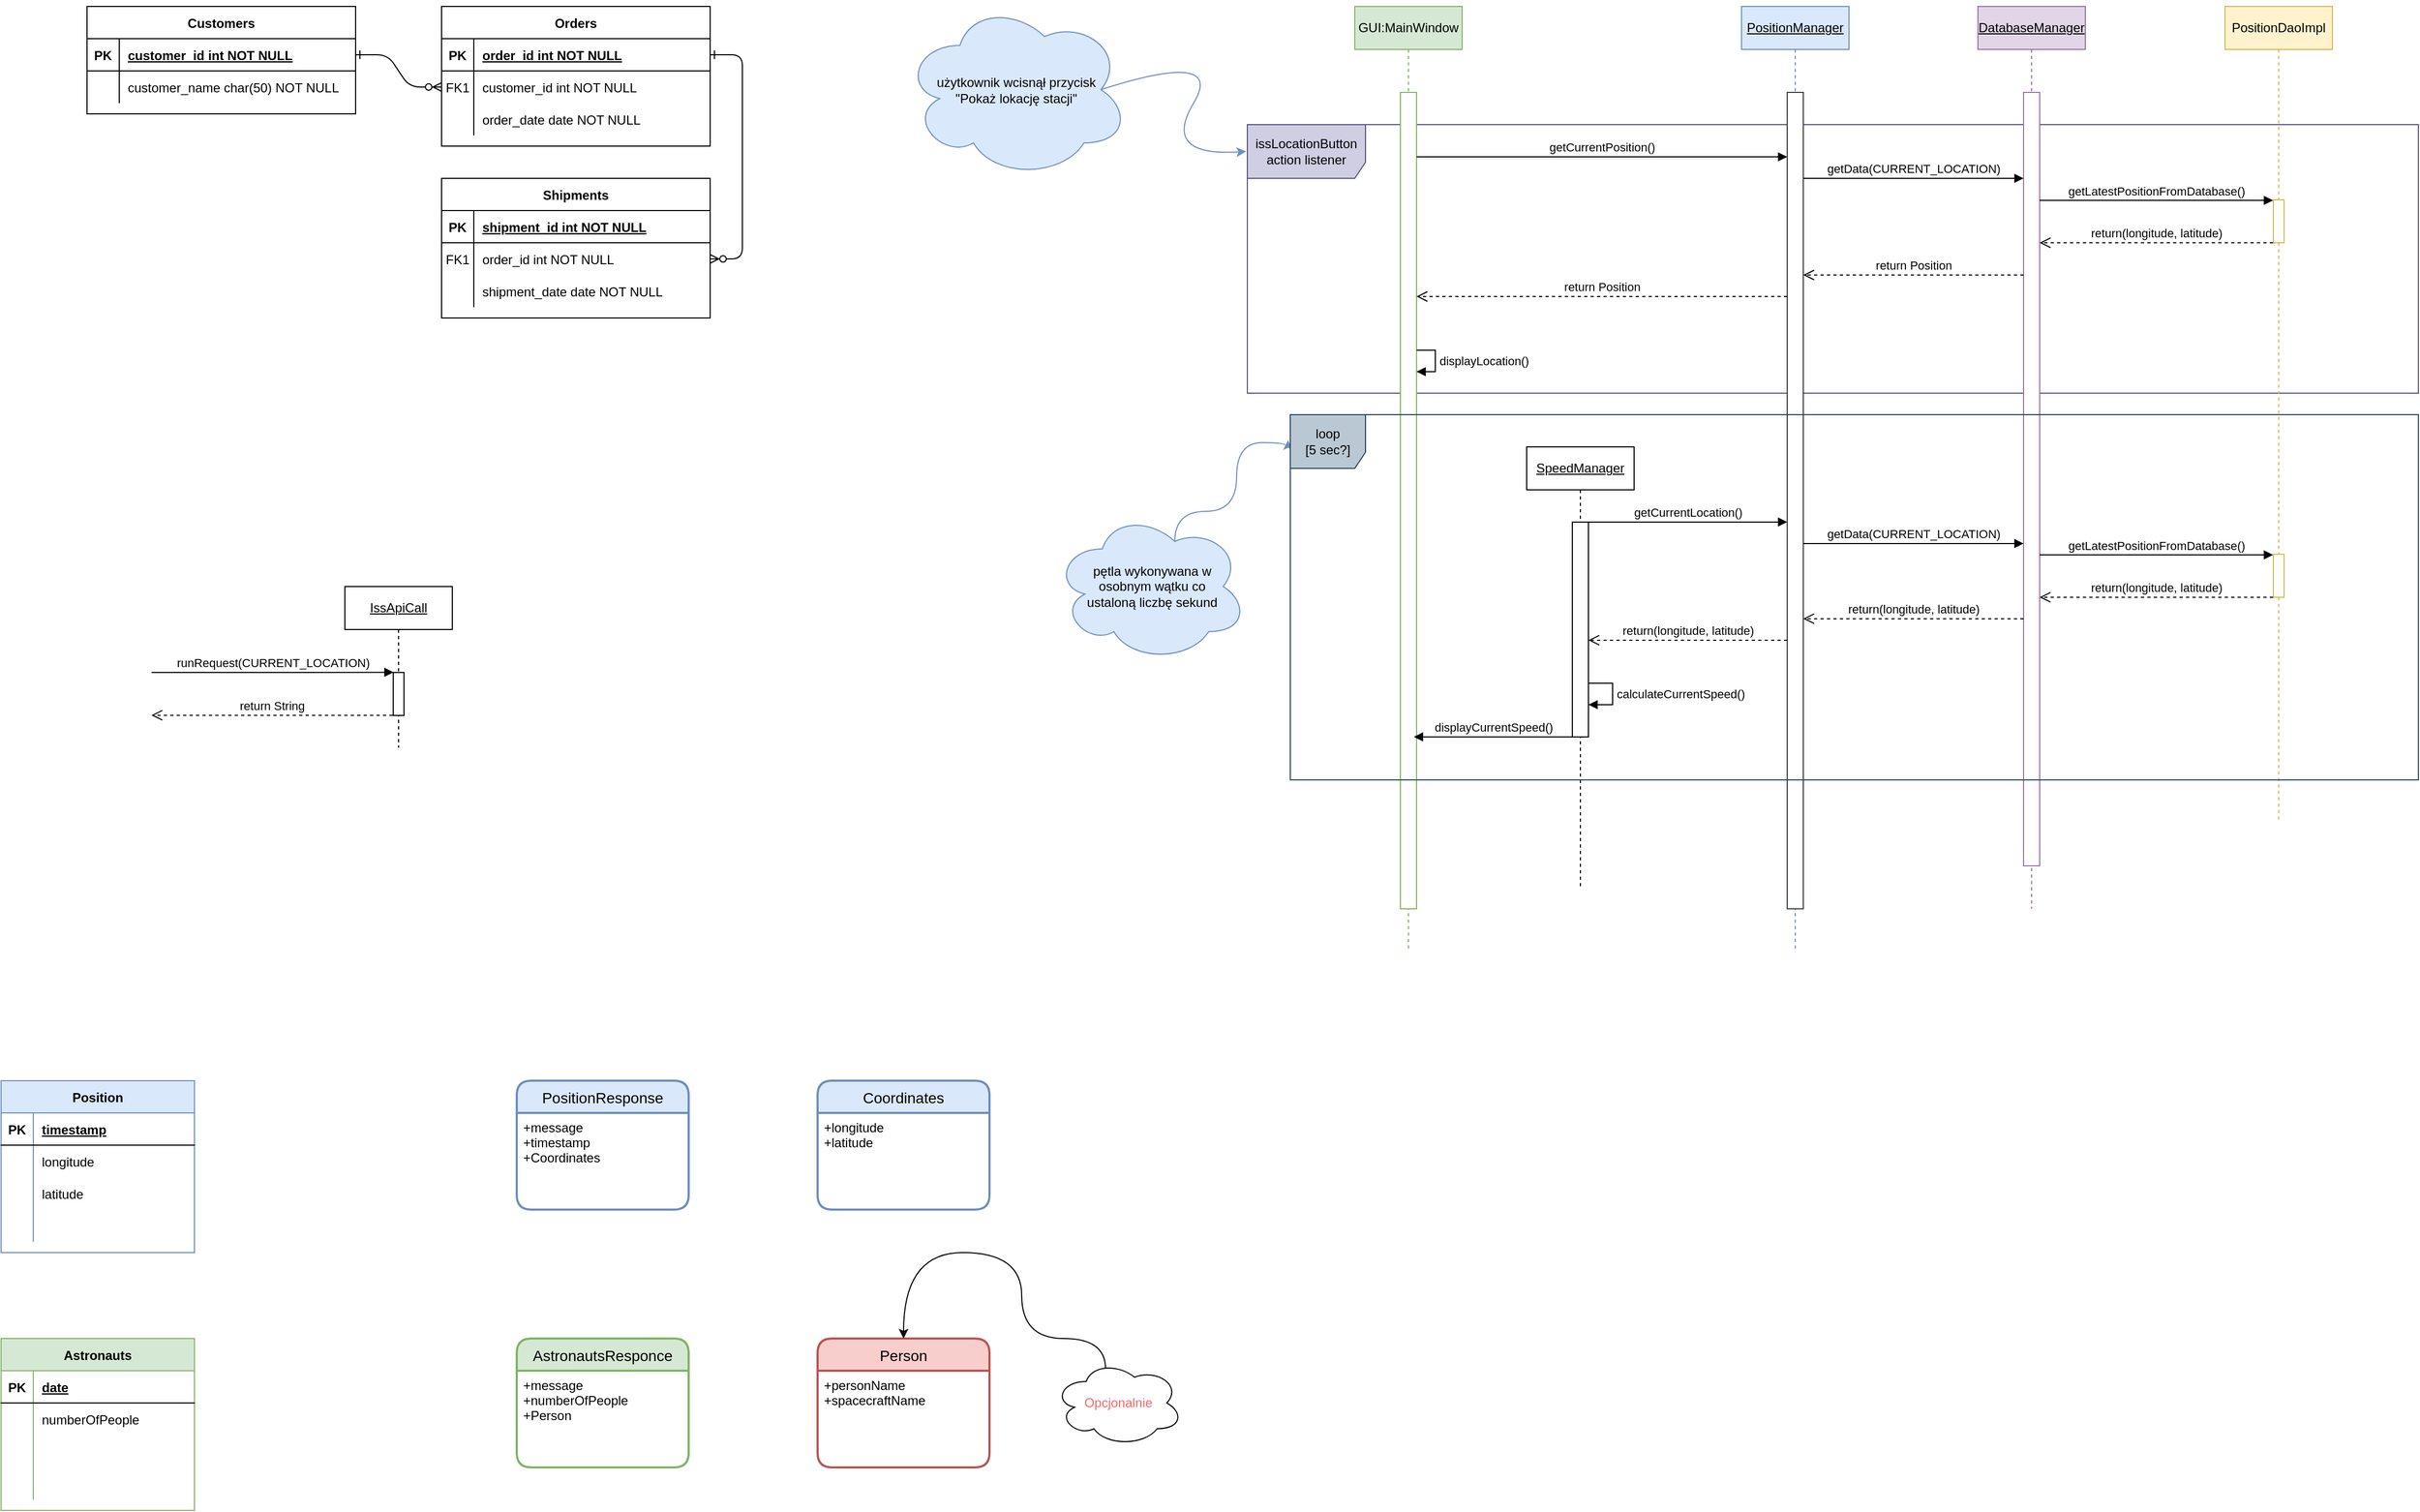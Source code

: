 <mxfile version="13.7.9" type="embed"><diagram id="R2lEEEUBdFMjLlhIrx00" name="Page-1"><mxGraphModel dx="1032" dy="421" grid="1" gridSize="10" guides="1" tooltips="1" connect="1" arrows="1" fold="1" page="1" pageScale="1" pageWidth="3300" pageHeight="4681" math="0" shadow="0" extFonts="Permanent Marker^https://fonts.googleapis.com/css?family=Permanent+Marker"><root><mxCell id="0"/><mxCell id="1" parent="0"/><mxCell id="fO9nQ9TDPX31HJ8RTjg1-5" value="issLocationButton&lt;br&gt;action listener" style="shape=umlFrame;whiteSpace=wrap;html=1;fillColor=#d0cee2;width=110;height=50;strokeColor=#56517e;" parent="1" vertex="1"><mxGeometry x="1200" y="230" width="1090" height="250" as="geometry"/></mxCell><mxCell id="C-vyLk0tnHw3VtMMgP7b-1" value="" style="edgeStyle=entityRelationEdgeStyle;endArrow=ERzeroToMany;startArrow=ERone;endFill=1;startFill=0;" parent="1" source="C-vyLk0tnHw3VtMMgP7b-24" target="C-vyLk0tnHw3VtMMgP7b-6" edge="1"><mxGeometry width="100" height="100" relative="1" as="geometry"><mxPoint x="340" y="720" as="sourcePoint"/><mxPoint x="440" y="620" as="targetPoint"/></mxGeometry></mxCell><mxCell id="C-vyLk0tnHw3VtMMgP7b-12" value="" style="edgeStyle=entityRelationEdgeStyle;endArrow=ERzeroToMany;startArrow=ERone;endFill=1;startFill=0;" parent="1" source="C-vyLk0tnHw3VtMMgP7b-3" target="C-vyLk0tnHw3VtMMgP7b-17" edge="1"><mxGeometry width="100" height="100" relative="1" as="geometry"><mxPoint x="400" y="180" as="sourcePoint"/><mxPoint x="460" y="205" as="targetPoint"/></mxGeometry></mxCell><mxCell id="C-vyLk0tnHw3VtMMgP7b-2" value="Orders" style="shape=table;startSize=30;container=1;collapsible=1;childLayout=tableLayout;fixedRows=1;rowLines=0;fontStyle=1;align=center;resizeLast=1;" parent="1" vertex="1"><mxGeometry x="450" y="120" width="250" height="130" as="geometry"/></mxCell><mxCell id="C-vyLk0tnHw3VtMMgP7b-3" value="" style="shape=partialRectangle;collapsible=0;dropTarget=0;pointerEvents=0;fillColor=none;points=[[0,0.5],[1,0.5]];portConstraint=eastwest;top=0;left=0;right=0;bottom=1;" parent="C-vyLk0tnHw3VtMMgP7b-2" vertex="1"><mxGeometry y="30" width="250" height="30" as="geometry"/></mxCell><mxCell id="C-vyLk0tnHw3VtMMgP7b-4" value="PK" style="shape=partialRectangle;overflow=hidden;connectable=0;fillColor=none;top=0;left=0;bottom=0;right=0;fontStyle=1;" parent="C-vyLk0tnHw3VtMMgP7b-3" vertex="1"><mxGeometry width="30" height="30" as="geometry"/></mxCell><mxCell id="C-vyLk0tnHw3VtMMgP7b-5" value="order_id int NOT NULL " style="shape=partialRectangle;overflow=hidden;connectable=0;fillColor=none;top=0;left=0;bottom=0;right=0;align=left;spacingLeft=6;fontStyle=5;" parent="C-vyLk0tnHw3VtMMgP7b-3" vertex="1"><mxGeometry x="30" width="220" height="30" as="geometry"/></mxCell><mxCell id="C-vyLk0tnHw3VtMMgP7b-6" value="" style="shape=partialRectangle;collapsible=0;dropTarget=0;pointerEvents=0;fillColor=none;points=[[0,0.5],[1,0.5]];portConstraint=eastwest;top=0;left=0;right=0;bottom=0;" parent="C-vyLk0tnHw3VtMMgP7b-2" vertex="1"><mxGeometry y="60" width="250" height="30" as="geometry"/></mxCell><mxCell id="C-vyLk0tnHw3VtMMgP7b-7" value="FK1" style="shape=partialRectangle;overflow=hidden;connectable=0;fillColor=none;top=0;left=0;bottom=0;right=0;" parent="C-vyLk0tnHw3VtMMgP7b-6" vertex="1"><mxGeometry width="30" height="30" as="geometry"/></mxCell><mxCell id="C-vyLk0tnHw3VtMMgP7b-8" value="customer_id int NOT NULL" style="shape=partialRectangle;overflow=hidden;connectable=0;fillColor=none;top=0;left=0;bottom=0;right=0;align=left;spacingLeft=6;" parent="C-vyLk0tnHw3VtMMgP7b-6" vertex="1"><mxGeometry x="30" width="220" height="30" as="geometry"/></mxCell><mxCell id="C-vyLk0tnHw3VtMMgP7b-9" value="" style="shape=partialRectangle;collapsible=0;dropTarget=0;pointerEvents=0;fillColor=none;points=[[0,0.5],[1,0.5]];portConstraint=eastwest;top=0;left=0;right=0;bottom=0;" parent="C-vyLk0tnHw3VtMMgP7b-2" vertex="1"><mxGeometry y="90" width="250" height="30" as="geometry"/></mxCell><mxCell id="C-vyLk0tnHw3VtMMgP7b-10" value="" style="shape=partialRectangle;overflow=hidden;connectable=0;fillColor=none;top=0;left=0;bottom=0;right=0;" parent="C-vyLk0tnHw3VtMMgP7b-9" vertex="1"><mxGeometry width="30" height="30" as="geometry"/></mxCell><mxCell id="C-vyLk0tnHw3VtMMgP7b-11" value="order_date date NOT NULL" style="shape=partialRectangle;overflow=hidden;connectable=0;fillColor=none;top=0;left=0;bottom=0;right=0;align=left;spacingLeft=6;" parent="C-vyLk0tnHw3VtMMgP7b-9" vertex="1"><mxGeometry x="30" width="220" height="30" as="geometry"/></mxCell><mxCell id="C-vyLk0tnHw3VtMMgP7b-13" value="Shipments" style="shape=table;startSize=30;container=1;collapsible=1;childLayout=tableLayout;fixedRows=1;rowLines=0;fontStyle=1;align=center;resizeLast=1;" parent="1" vertex="1"><mxGeometry x="450" y="280" width="250" height="130" as="geometry"/></mxCell><mxCell id="C-vyLk0tnHw3VtMMgP7b-14" value="" style="shape=partialRectangle;collapsible=0;dropTarget=0;pointerEvents=0;fillColor=none;points=[[0,0.5],[1,0.5]];portConstraint=eastwest;top=0;left=0;right=0;bottom=1;" parent="C-vyLk0tnHw3VtMMgP7b-13" vertex="1"><mxGeometry y="30" width="250" height="30" as="geometry"/></mxCell><mxCell id="C-vyLk0tnHw3VtMMgP7b-15" value="PK" style="shape=partialRectangle;overflow=hidden;connectable=0;fillColor=none;top=0;left=0;bottom=0;right=0;fontStyle=1;" parent="C-vyLk0tnHw3VtMMgP7b-14" vertex="1"><mxGeometry width="30" height="30" as="geometry"/></mxCell><mxCell id="C-vyLk0tnHw3VtMMgP7b-16" value="shipment_id int NOT NULL " style="shape=partialRectangle;overflow=hidden;connectable=0;fillColor=none;top=0;left=0;bottom=0;right=0;align=left;spacingLeft=6;fontStyle=5;" parent="C-vyLk0tnHw3VtMMgP7b-14" vertex="1"><mxGeometry x="30" width="220" height="30" as="geometry"/></mxCell><mxCell id="C-vyLk0tnHw3VtMMgP7b-17" value="" style="shape=partialRectangle;collapsible=0;dropTarget=0;pointerEvents=0;fillColor=none;points=[[0,0.5],[1,0.5]];portConstraint=eastwest;top=0;left=0;right=0;bottom=0;" parent="C-vyLk0tnHw3VtMMgP7b-13" vertex="1"><mxGeometry y="60" width="250" height="30" as="geometry"/></mxCell><mxCell id="C-vyLk0tnHw3VtMMgP7b-18" value="FK1" style="shape=partialRectangle;overflow=hidden;connectable=0;fillColor=none;top=0;left=0;bottom=0;right=0;" parent="C-vyLk0tnHw3VtMMgP7b-17" vertex="1"><mxGeometry width="30" height="30" as="geometry"/></mxCell><mxCell id="C-vyLk0tnHw3VtMMgP7b-19" value="order_id int NOT NULL" style="shape=partialRectangle;overflow=hidden;connectable=0;fillColor=none;top=0;left=0;bottom=0;right=0;align=left;spacingLeft=6;" parent="C-vyLk0tnHw3VtMMgP7b-17" vertex="1"><mxGeometry x="30" width="220" height="30" as="geometry"/></mxCell><mxCell id="C-vyLk0tnHw3VtMMgP7b-20" value="" style="shape=partialRectangle;collapsible=0;dropTarget=0;pointerEvents=0;fillColor=none;points=[[0,0.5],[1,0.5]];portConstraint=eastwest;top=0;left=0;right=0;bottom=0;" parent="C-vyLk0tnHw3VtMMgP7b-13" vertex="1"><mxGeometry y="90" width="250" height="30" as="geometry"/></mxCell><mxCell id="C-vyLk0tnHw3VtMMgP7b-21" value="" style="shape=partialRectangle;overflow=hidden;connectable=0;fillColor=none;top=0;left=0;bottom=0;right=0;" parent="C-vyLk0tnHw3VtMMgP7b-20" vertex="1"><mxGeometry width="30" height="30" as="geometry"/></mxCell><mxCell id="C-vyLk0tnHw3VtMMgP7b-22" value="shipment_date date NOT NULL" style="shape=partialRectangle;overflow=hidden;connectable=0;fillColor=none;top=0;left=0;bottom=0;right=0;align=left;spacingLeft=6;" parent="C-vyLk0tnHw3VtMMgP7b-20" vertex="1"><mxGeometry x="30" width="220" height="30" as="geometry"/></mxCell><mxCell id="C-vyLk0tnHw3VtMMgP7b-23" value="Customers" style="shape=table;startSize=30;container=1;collapsible=1;childLayout=tableLayout;fixedRows=1;rowLines=0;fontStyle=1;align=center;resizeLast=1;" parent="1" vertex="1"><mxGeometry x="120" y="120" width="250" height="100" as="geometry"><mxRectangle x="120" y="120" width="100" height="30" as="alternateBounds"/></mxGeometry></mxCell><mxCell id="C-vyLk0tnHw3VtMMgP7b-24" value="" style="shape=partialRectangle;collapsible=0;dropTarget=0;pointerEvents=0;fillColor=none;points=[[0,0.5],[1,0.5]];portConstraint=eastwest;top=0;left=0;right=0;bottom=1;" parent="C-vyLk0tnHw3VtMMgP7b-23" vertex="1"><mxGeometry y="30" width="250" height="30" as="geometry"/></mxCell><mxCell id="C-vyLk0tnHw3VtMMgP7b-25" value="PK" style="shape=partialRectangle;overflow=hidden;connectable=0;fillColor=none;top=0;left=0;bottom=0;right=0;fontStyle=1;" parent="C-vyLk0tnHw3VtMMgP7b-24" vertex="1"><mxGeometry width="30" height="30" as="geometry"/></mxCell><mxCell id="C-vyLk0tnHw3VtMMgP7b-26" value="customer_id int NOT NULL " style="shape=partialRectangle;overflow=hidden;connectable=0;fillColor=none;top=0;left=0;bottom=0;right=0;align=left;spacingLeft=6;fontStyle=5;" parent="C-vyLk0tnHw3VtMMgP7b-24" vertex="1"><mxGeometry x="30" width="220" height="30" as="geometry"/></mxCell><mxCell id="C-vyLk0tnHw3VtMMgP7b-27" value="" style="shape=partialRectangle;collapsible=0;dropTarget=0;pointerEvents=0;fillColor=none;points=[[0,0.5],[1,0.5]];portConstraint=eastwest;top=0;left=0;right=0;bottom=0;" parent="C-vyLk0tnHw3VtMMgP7b-23" vertex="1"><mxGeometry y="60" width="250" height="30" as="geometry"/></mxCell><mxCell id="C-vyLk0tnHw3VtMMgP7b-28" value="" style="shape=partialRectangle;overflow=hidden;connectable=0;fillColor=none;top=0;left=0;bottom=0;right=0;" parent="C-vyLk0tnHw3VtMMgP7b-27" vertex="1"><mxGeometry width="30" height="30" as="geometry"/></mxCell><mxCell id="C-vyLk0tnHw3VtMMgP7b-29" value="customer_name char(50) NOT NULL" style="shape=partialRectangle;overflow=hidden;connectable=0;fillColor=none;top=0;left=0;bottom=0;right=0;align=left;spacingLeft=6;" parent="C-vyLk0tnHw3VtMMgP7b-27" vertex="1"><mxGeometry x="30" width="220" height="30" as="geometry"/></mxCell><mxCell id="3KtKmSdysrP-4wJzGKe_-5" value="Position" style="shape=table;startSize=30;container=1;collapsible=1;childLayout=tableLayout;fixedRows=1;rowLines=0;fontStyle=1;align=center;resizeLast=1;fillColor=#dae8fc;strokeColor=#6c8ebf;" parent="1" vertex="1"><mxGeometry x="40" y="1120" width="180" height="160" as="geometry"/></mxCell><mxCell id="3KtKmSdysrP-4wJzGKe_-6" value="" style="shape=partialRectangle;collapsible=0;dropTarget=0;pointerEvents=0;fillColor=none;top=0;left=0;bottom=1;right=0;points=[[0,0.5],[1,0.5]];portConstraint=eastwest;" parent="3KtKmSdysrP-4wJzGKe_-5" vertex="1"><mxGeometry y="30" width="180" height="30" as="geometry"/></mxCell><mxCell id="3KtKmSdysrP-4wJzGKe_-7" value="PK" style="shape=partialRectangle;connectable=0;fillColor=none;top=0;left=0;bottom=0;right=0;fontStyle=1;overflow=hidden;" parent="3KtKmSdysrP-4wJzGKe_-6" vertex="1"><mxGeometry width="30" height="30" as="geometry"/></mxCell><mxCell id="3KtKmSdysrP-4wJzGKe_-8" value="timestamp" style="shape=partialRectangle;connectable=0;fillColor=none;top=0;left=0;bottom=0;right=0;align=left;spacingLeft=6;fontStyle=5;overflow=hidden;" parent="3KtKmSdysrP-4wJzGKe_-6" vertex="1"><mxGeometry x="30" width="150" height="30" as="geometry"/></mxCell><mxCell id="3KtKmSdysrP-4wJzGKe_-9" value="" style="shape=partialRectangle;collapsible=0;dropTarget=0;pointerEvents=0;fillColor=none;top=0;left=0;bottom=0;right=0;points=[[0,0.5],[1,0.5]];portConstraint=eastwest;" parent="3KtKmSdysrP-4wJzGKe_-5" vertex="1"><mxGeometry y="60" width="180" height="30" as="geometry"/></mxCell><mxCell id="3KtKmSdysrP-4wJzGKe_-10" value="" style="shape=partialRectangle;connectable=0;fillColor=none;top=0;left=0;bottom=0;right=0;editable=1;overflow=hidden;" parent="3KtKmSdysrP-4wJzGKe_-9" vertex="1"><mxGeometry width="30" height="30" as="geometry"/></mxCell><mxCell id="3KtKmSdysrP-4wJzGKe_-11" value="longitude" style="shape=partialRectangle;connectable=0;fillColor=none;top=0;left=0;bottom=0;right=0;align=left;spacingLeft=6;overflow=hidden;" parent="3KtKmSdysrP-4wJzGKe_-9" vertex="1"><mxGeometry x="30" width="150" height="30" as="geometry"/></mxCell><mxCell id="3KtKmSdysrP-4wJzGKe_-12" value="" style="shape=partialRectangle;collapsible=0;dropTarget=0;pointerEvents=0;fillColor=none;top=0;left=0;bottom=0;right=0;points=[[0,0.5],[1,0.5]];portConstraint=eastwest;" parent="3KtKmSdysrP-4wJzGKe_-5" vertex="1"><mxGeometry y="90" width="180" height="30" as="geometry"/></mxCell><mxCell id="3KtKmSdysrP-4wJzGKe_-13" value="" style="shape=partialRectangle;connectable=0;fillColor=none;top=0;left=0;bottom=0;right=0;editable=1;overflow=hidden;" parent="3KtKmSdysrP-4wJzGKe_-12" vertex="1"><mxGeometry width="30" height="30" as="geometry"/></mxCell><mxCell id="3KtKmSdysrP-4wJzGKe_-14" value="latitude" style="shape=partialRectangle;connectable=0;fillColor=none;top=0;left=0;bottom=0;right=0;align=left;spacingLeft=6;overflow=hidden;" parent="3KtKmSdysrP-4wJzGKe_-12" vertex="1"><mxGeometry x="30" width="150" height="30" as="geometry"/></mxCell><mxCell id="3KtKmSdysrP-4wJzGKe_-15" value="" style="shape=partialRectangle;collapsible=0;dropTarget=0;pointerEvents=0;fillColor=none;top=0;left=0;bottom=0;right=0;points=[[0,0.5],[1,0.5]];portConstraint=eastwest;" parent="3KtKmSdysrP-4wJzGKe_-5" vertex="1"><mxGeometry y="120" width="180" height="30" as="geometry"/></mxCell><mxCell id="3KtKmSdysrP-4wJzGKe_-16" value="" style="shape=partialRectangle;connectable=0;fillColor=none;top=0;left=0;bottom=0;right=0;editable=1;overflow=hidden;" parent="3KtKmSdysrP-4wJzGKe_-15" vertex="1"><mxGeometry width="30" height="30" as="geometry"/></mxCell><mxCell id="3KtKmSdysrP-4wJzGKe_-17" value="" style="shape=partialRectangle;connectable=0;fillColor=none;top=0;left=0;bottom=0;right=0;align=left;spacingLeft=6;overflow=hidden;" parent="3KtKmSdysrP-4wJzGKe_-15" vertex="1"><mxGeometry x="30" width="150" height="30" as="geometry"/></mxCell><mxCell id="3KtKmSdysrP-4wJzGKe_-18" value="PositionResponse" style="swimlane;childLayout=stackLayout;horizontal=1;startSize=30;horizontalStack=0;rounded=1;fontSize=14;fontStyle=0;strokeWidth=2;resizeParent=0;resizeLast=1;shadow=0;dashed=0;align=center;fillColor=#dae8fc;strokeColor=#6c8ebf;" parent="1" vertex="1"><mxGeometry x="520" y="1120" width="160" height="120" as="geometry"/></mxCell><mxCell id="3KtKmSdysrP-4wJzGKe_-19" value="+message&#10;+timestamp&#10;+Coordinates" style="align=left;strokeColor=none;fillColor=none;spacingLeft=4;fontSize=12;verticalAlign=top;resizable=0;rotatable=0;part=1;" parent="3KtKmSdysrP-4wJzGKe_-18" vertex="1"><mxGeometry y="30" width="160" height="90" as="geometry"/></mxCell><mxCell id="3KtKmSdysrP-4wJzGKe_-20" value="Astronauts" style="shape=table;startSize=30;container=1;collapsible=1;childLayout=tableLayout;fixedRows=1;rowLines=0;fontStyle=1;align=center;resizeLast=1;fillColor=#d5e8d4;strokeColor=#82b366;" parent="1" vertex="1"><mxGeometry x="40" y="1360" width="180" height="160" as="geometry"/></mxCell><mxCell id="3KtKmSdysrP-4wJzGKe_-21" value="" style="shape=partialRectangle;collapsible=0;dropTarget=0;pointerEvents=0;fillColor=none;top=0;left=0;bottom=1;right=0;points=[[0,0.5],[1,0.5]];portConstraint=eastwest;" parent="3KtKmSdysrP-4wJzGKe_-20" vertex="1"><mxGeometry y="30" width="180" height="30" as="geometry"/></mxCell><mxCell id="3KtKmSdysrP-4wJzGKe_-22" value="PK" style="shape=partialRectangle;connectable=0;fillColor=none;top=0;left=0;bottom=0;right=0;fontStyle=1;overflow=hidden;" parent="3KtKmSdysrP-4wJzGKe_-21" vertex="1"><mxGeometry width="30" height="30" as="geometry"/></mxCell><mxCell id="3KtKmSdysrP-4wJzGKe_-23" value="date" style="shape=partialRectangle;connectable=0;fillColor=none;top=0;left=0;bottom=0;right=0;align=left;spacingLeft=6;fontStyle=5;overflow=hidden;" parent="3KtKmSdysrP-4wJzGKe_-21" vertex="1"><mxGeometry x="30" width="150" height="30" as="geometry"/></mxCell><mxCell id="3KtKmSdysrP-4wJzGKe_-24" value="" style="shape=partialRectangle;collapsible=0;dropTarget=0;pointerEvents=0;fillColor=none;top=0;left=0;bottom=0;right=0;points=[[0,0.5],[1,0.5]];portConstraint=eastwest;" parent="3KtKmSdysrP-4wJzGKe_-20" vertex="1"><mxGeometry y="60" width="180" height="30" as="geometry"/></mxCell><mxCell id="3KtKmSdysrP-4wJzGKe_-25" value="" style="shape=partialRectangle;connectable=0;fillColor=none;top=0;left=0;bottom=0;right=0;editable=1;overflow=hidden;" parent="3KtKmSdysrP-4wJzGKe_-24" vertex="1"><mxGeometry width="30" height="30" as="geometry"/></mxCell><mxCell id="3KtKmSdysrP-4wJzGKe_-26" value="numberOfPeople" style="shape=partialRectangle;connectable=0;fillColor=none;top=0;left=0;bottom=0;right=0;align=left;spacingLeft=6;overflow=hidden;" parent="3KtKmSdysrP-4wJzGKe_-24" vertex="1"><mxGeometry x="30" width="150" height="30" as="geometry"/></mxCell><mxCell id="3KtKmSdysrP-4wJzGKe_-27" value="" style="shape=partialRectangle;collapsible=0;dropTarget=0;pointerEvents=0;fillColor=none;top=0;left=0;bottom=0;right=0;points=[[0,0.5],[1,0.5]];portConstraint=eastwest;" parent="3KtKmSdysrP-4wJzGKe_-20" vertex="1"><mxGeometry y="90" width="180" height="30" as="geometry"/></mxCell><mxCell id="3KtKmSdysrP-4wJzGKe_-28" value="" style="shape=partialRectangle;connectable=0;fillColor=none;top=0;left=0;bottom=0;right=0;editable=1;overflow=hidden;" parent="3KtKmSdysrP-4wJzGKe_-27" vertex="1"><mxGeometry width="30" height="30" as="geometry"/></mxCell><mxCell id="3KtKmSdysrP-4wJzGKe_-29" value="" style="shape=partialRectangle;connectable=0;fillColor=none;top=0;left=0;bottom=0;right=0;align=left;spacingLeft=6;overflow=hidden;" parent="3KtKmSdysrP-4wJzGKe_-27" vertex="1"><mxGeometry x="30" width="150" height="30" as="geometry"/></mxCell><mxCell id="3KtKmSdysrP-4wJzGKe_-30" value="" style="shape=partialRectangle;collapsible=0;dropTarget=0;pointerEvents=0;fillColor=none;top=0;left=0;bottom=0;right=0;points=[[0,0.5],[1,0.5]];portConstraint=eastwest;" parent="3KtKmSdysrP-4wJzGKe_-20" vertex="1"><mxGeometry y="120" width="180" height="30" as="geometry"/></mxCell><mxCell id="3KtKmSdysrP-4wJzGKe_-31" value="" style="shape=partialRectangle;connectable=0;fillColor=none;top=0;left=0;bottom=0;right=0;editable=1;overflow=hidden;" parent="3KtKmSdysrP-4wJzGKe_-30" vertex="1"><mxGeometry width="30" height="30" as="geometry"/></mxCell><mxCell id="3KtKmSdysrP-4wJzGKe_-32" value="" style="shape=partialRectangle;connectable=0;fillColor=none;top=0;left=0;bottom=0;right=0;align=left;spacingLeft=6;overflow=hidden;" parent="3KtKmSdysrP-4wJzGKe_-30" vertex="1"><mxGeometry x="30" width="150" height="30" as="geometry"/></mxCell><mxCell id="3KtKmSdysrP-4wJzGKe_-33" value="Coordinates" style="swimlane;childLayout=stackLayout;horizontal=1;startSize=30;horizontalStack=0;rounded=1;fontSize=14;fontStyle=0;strokeWidth=2;resizeParent=0;resizeLast=1;shadow=0;dashed=0;align=center;fillColor=#dae8fc;strokeColor=#6c8ebf;" parent="1" vertex="1"><mxGeometry x="800" y="1120" width="160" height="120" as="geometry"/></mxCell><mxCell id="3KtKmSdysrP-4wJzGKe_-34" value="+longitude&#10;+latitude" style="align=left;strokeColor=none;fillColor=none;spacingLeft=4;fontSize=12;verticalAlign=top;resizable=0;rotatable=0;part=1;" parent="3KtKmSdysrP-4wJzGKe_-33" vertex="1"><mxGeometry y="30" width="160" height="90" as="geometry"/></mxCell><mxCell id="3KtKmSdysrP-4wJzGKe_-35" value="AstronautsResponce" style="swimlane;childLayout=stackLayout;horizontal=1;startSize=30;horizontalStack=0;rounded=1;fontSize=14;fontStyle=0;strokeWidth=2;resizeParent=0;resizeLast=1;shadow=0;dashed=0;align=center;fillColor=#d5e8d4;strokeColor=#82b366;" parent="1" vertex="1"><mxGeometry x="520" y="1360" width="160" height="120" as="geometry"/></mxCell><mxCell id="3KtKmSdysrP-4wJzGKe_-36" value="+message&#10;+numberOfPeople&#10;+Person" style="align=left;strokeColor=none;fillColor=none;spacingLeft=4;fontSize=12;verticalAlign=top;resizable=0;rotatable=0;part=1;" parent="3KtKmSdysrP-4wJzGKe_-35" vertex="1"><mxGeometry y="30" width="160" height="90" as="geometry"/></mxCell><mxCell id="3KtKmSdysrP-4wJzGKe_-37" value="Person" style="swimlane;childLayout=stackLayout;horizontal=1;startSize=30;horizontalStack=0;rounded=1;fontSize=14;fontStyle=0;strokeWidth=2;resizeParent=0;resizeLast=1;shadow=0;dashed=0;align=center;fillColor=#f8cecc;strokeColor=#b85450;" parent="1" vertex="1"><mxGeometry x="800" y="1360" width="160" height="120" as="geometry"/></mxCell><mxCell id="3KtKmSdysrP-4wJzGKe_-38" value="+personName&#10;+spacecraftName" style="align=left;strokeColor=none;fillColor=none;spacingLeft=4;fontSize=12;verticalAlign=top;resizable=0;rotatable=0;part=1;" parent="3KtKmSdysrP-4wJzGKe_-37" vertex="1"><mxGeometry y="30" width="160" height="90" as="geometry"/></mxCell><mxCell id="3KtKmSdysrP-4wJzGKe_-42" style="edgeStyle=orthogonalEdgeStyle;rounded=1;orthogonalLoop=1;jettySize=auto;html=1;exitX=0.4;exitY=0.1;exitDx=0;exitDy=0;exitPerimeter=0;entryX=0.5;entryY=0;entryDx=0;entryDy=0;fontColor=#FF6666;curved=1;" parent="1" source="3KtKmSdysrP-4wJzGKe_-40" target="3KtKmSdysrP-4wJzGKe_-37" edge="1"><mxGeometry relative="1" as="geometry"><Array as="points"><mxPoint x="1068" y="1360"/><mxPoint x="990" y="1360"/><mxPoint x="990" y="1280"/><mxPoint x="880" y="1280"/></Array></mxGeometry></mxCell><mxCell id="3KtKmSdysrP-4wJzGKe_-40" value="Opcjonalnie" style="ellipse;shape=cloud;whiteSpace=wrap;html=1;fontColor=#FF6666;" parent="1" vertex="1"><mxGeometry x="1020" y="1380" width="120" height="80" as="geometry"/></mxCell><mxCell id="rnoemSZNfUtj81nscA1_-1" value="GUI:MainWindow" style="shape=umlLifeline;perimeter=lifelinePerimeter;whiteSpace=wrap;html=1;container=1;collapsible=0;recursiveResize=0;outlineConnect=0;fillColor=#d5e8d4;strokeColor=#82b366;" parent="1" vertex="1"><mxGeometry x="1300" y="120" width="100" height="880" as="geometry"/></mxCell><mxCell id="rnoemSZNfUtj81nscA1_-3" value="" style="html=1;points=[];perimeter=orthogonalPerimeter;strokeColor=#82b366;" parent="rnoemSZNfUtj81nscA1_-1" vertex="1"><mxGeometry x="42.5" y="80" width="15" height="760" as="geometry"/></mxCell><mxCell id="rnoemSZNfUtj81nscA1_-24" value="displayLocation()" style="edgeStyle=orthogonalEdgeStyle;html=1;align=left;spacingLeft=2;endArrow=block;rounded=0;" parent="rnoemSZNfUtj81nscA1_-1" source="rnoemSZNfUtj81nscA1_-3" target="rnoemSZNfUtj81nscA1_-3" edge="1"><mxGeometry relative="1" as="geometry"><mxPoint x="75" y="320" as="sourcePoint"/><Array as="points"><mxPoint x="75" y="320"/><mxPoint x="75" y="340"/></Array><mxPoint x="70" y="350" as="targetPoint"/></mxGeometry></mxCell><mxCell id="rnoemSZNfUtj81nscA1_-2" value="&lt;u&gt;PositionManager&lt;/u&gt;" style="shape=umlLifeline;perimeter=lifelinePerimeter;whiteSpace=wrap;html=1;container=1;collapsible=0;recursiveResize=0;outlineConnect=0;fillColor=#dae8fc;strokeColor=#6c8ebf;" parent="1" vertex="1"><mxGeometry x="1660" y="120" width="100" height="880" as="geometry"/></mxCell><mxCell id="rnoemSZNfUtj81nscA1_-5" value="" style="html=1;points=[];perimeter=orthogonalPerimeter;strokeColor=#36393d;" parent="rnoemSZNfUtj81nscA1_-2" vertex="1"><mxGeometry x="42.5" y="80" width="15" height="760" as="geometry"/></mxCell><mxCell id="rnoemSZNfUtj81nscA1_-4" value="getCurrentPosition()" style="html=1;verticalAlign=bottom;endArrow=block;" parent="1" source="rnoemSZNfUtj81nscA1_-3" target="rnoemSZNfUtj81nscA1_-5" edge="1"><mxGeometry width="80" relative="1" as="geometry"><mxPoint x="1610" y="240" as="sourcePoint"/><mxPoint x="1680" y="270" as="targetPoint"/><Array as="points"><mxPoint x="1690" y="260"/></Array></mxGeometry></mxCell><mxCell id="rnoemSZNfUtj81nscA1_-8" value="&lt;u&gt;IssApiCall&lt;/u&gt;" style="shape=umlLifeline;perimeter=lifelinePerimeter;whiteSpace=wrap;html=1;container=1;collapsible=0;recursiveResize=0;outlineConnect=0;" parent="1" vertex="1"><mxGeometry x="360" y="660" width="100" height="150" as="geometry"/></mxCell><mxCell id="rnoemSZNfUtj81nscA1_-9" value="" style="html=1;points=[];perimeter=orthogonalPerimeter;" parent="rnoemSZNfUtj81nscA1_-8" vertex="1"><mxGeometry x="45" y="80" width="10" height="40" as="geometry"/></mxCell><mxCell id="rnoemSZNfUtj81nscA1_-11" value="runRequest(CURRENT_LOCATION)" style="html=1;verticalAlign=bottom;endArrow=block;entryX=0.029;entryY=-0.004;entryDx=0;entryDy=0;entryPerimeter=0;" parent="1" target="rnoemSZNfUtj81nscA1_-9" edge="1"><mxGeometry width="80" relative="1" as="geometry"><mxPoint x="180" y="740" as="sourcePoint"/><mxPoint x="376" y="740" as="targetPoint"/><Array as="points"><mxPoint x="311" y="740"/></Array></mxGeometry></mxCell><mxCell id="rnoemSZNfUtj81nscA1_-12" value="return String" style="html=1;verticalAlign=bottom;endArrow=open;dashed=1;endSize=8;exitX=-0.057;exitY=0.996;exitDx=0;exitDy=0;exitPerimeter=0;" parent="1" source="rnoemSZNfUtj81nscA1_-9" edge="1"><mxGeometry relative="1" as="geometry"><mxPoint x="370" y="780" as="sourcePoint"/><mxPoint x="180" y="779.84" as="targetPoint"/></mxGeometry></mxCell><mxCell id="rnoemSZNfUtj81nscA1_-13" value="&lt;u&gt;DatabaseManager&lt;/u&gt;" style="shape=umlLifeline;perimeter=lifelinePerimeter;whiteSpace=wrap;html=1;container=1;collapsible=0;recursiveResize=0;outlineConnect=0;fillColor=#e1d5e7;strokeColor=#9673a6;" parent="1" vertex="1"><mxGeometry x="1880" y="120" width="100" height="840" as="geometry"/></mxCell><mxCell id="rnoemSZNfUtj81nscA1_-14" value="" style="html=1;points=[];perimeter=orthogonalPerimeter;strokeColor=#9673a6;" parent="rnoemSZNfUtj81nscA1_-13" vertex="1"><mxGeometry x="42.5" y="80" width="15" height="720" as="geometry"/></mxCell><mxCell id="rnoemSZNfUtj81nscA1_-16" value="getData(CURRENT_LOCATION)" style="html=1;verticalAlign=bottom;endArrow=block;" parent="1" source="rnoemSZNfUtj81nscA1_-5" target="rnoemSZNfUtj81nscA1_-14" edge="1"><mxGeometry width="80" relative="1" as="geometry"><mxPoint x="1740" y="280" as="sourcePoint"/><mxPoint x="1900" y="280" as="targetPoint"/><Array as="points"><mxPoint x="1760" y="280"/></Array></mxGeometry></mxCell><mxCell id="rnoemSZNfUtj81nscA1_-17" value="PositionDaoImpl" style="shape=umlLifeline;perimeter=lifelinePerimeter;whiteSpace=wrap;html=1;container=1;collapsible=0;recursiveResize=0;outlineConnect=0;fillColor=#fff2cc;strokeColor=#d6b656;" parent="1" vertex="1"><mxGeometry x="2110" y="120" width="100" height="760" as="geometry"/></mxCell><mxCell id="rnoemSZNfUtj81nscA1_-18" value="" style="html=1;points=[];perimeter=orthogonalPerimeter;strokeColor=#d6b656;" parent="rnoemSZNfUtj81nscA1_-17" vertex="1"><mxGeometry x="45" y="180" width="10" height="40" as="geometry"/></mxCell><mxCell id="rnoemSZNfUtj81nscA1_-32" value="" style="html=1;points=[];perimeter=orthogonalPerimeter;strokeColor=#d6b656;fillColor=#FFFFFF;" parent="rnoemSZNfUtj81nscA1_-17" vertex="1"><mxGeometry x="45" y="510" width="10" height="40" as="geometry"/></mxCell><mxCell id="rnoemSZNfUtj81nscA1_-19" value="getLatestPositionFromDatabase()" style="html=1;verticalAlign=bottom;endArrow=block;entryX=-0.029;entryY=0.014;entryDx=0;entryDy=0;entryPerimeter=0;" parent="1" source="rnoemSZNfUtj81nscA1_-14" target="rnoemSZNfUtj81nscA1_-18" edge="1"><mxGeometry width="80" relative="1" as="geometry"><mxPoint x="1950" y="321" as="sourcePoint"/><mxPoint x="2140" y="300" as="targetPoint"/></mxGeometry></mxCell><mxCell id="rnoemSZNfUtj81nscA1_-20" value="return(longitude, latitude)" style="html=1;verticalAlign=bottom;endArrow=open;dashed=1;endSize=8;exitX=-0.029;exitY=1;exitDx=0;exitDy=0;exitPerimeter=0;" parent="1" source="rnoemSZNfUtj81nscA1_-18" target="rnoemSZNfUtj81nscA1_-14" edge="1"><mxGeometry relative="1" as="geometry"><mxPoint x="2100" y="360" as="sourcePoint"/><mxPoint x="1960" y="360" as="targetPoint"/></mxGeometry></mxCell><mxCell id="rnoemSZNfUtj81nscA1_-21" value="return Position" style="html=1;verticalAlign=bottom;endArrow=open;dashed=1;endSize=8;" parent="1" source="rnoemSZNfUtj81nscA1_-14" target="rnoemSZNfUtj81nscA1_-5" edge="1"><mxGeometry relative="1" as="geometry"><mxPoint x="1900" y="325" as="sourcePoint"/><mxPoint x="1740" y="325" as="targetPoint"/><Array as="points"><mxPoint x="1800" y="370"/></Array></mxGeometry></mxCell><mxCell id="rnoemSZNfUtj81nscA1_-22" value="return Position" style="html=1;verticalAlign=bottom;endArrow=open;dashed=1;endSize=8;" parent="1" source="rnoemSZNfUtj81nscA1_-5" target="rnoemSZNfUtj81nscA1_-3" edge="1"><mxGeometry relative="1" as="geometry"><mxPoint x="1685" y="390" as="sourcePoint"/><mxPoint x="1540" y="390" as="targetPoint"/><Array as="points"><mxPoint x="1610" y="390"/></Array></mxGeometry></mxCell><mxCell id="rnoemSZNfUtj81nscA1_-25" value="&lt;u&gt;SpeedManager&lt;/u&gt;" style="shape=umlLifeline;perimeter=lifelinePerimeter;whiteSpace=wrap;html=1;container=1;collapsible=0;recursiveResize=0;outlineConnect=0;" parent="1" vertex="1"><mxGeometry x="1460" y="530" width="100" height="410" as="geometry"/></mxCell><mxCell id="rnoemSZNfUtj81nscA1_-26" value="" style="html=1;points=[];perimeter=orthogonalPerimeter;" parent="rnoemSZNfUtj81nscA1_-25" vertex="1"><mxGeometry x="42.5" y="70" width="15" height="200" as="geometry"/></mxCell><mxCell id="rnoemSZNfUtj81nscA1_-37" value="calculateCurrentSpeed()" style="edgeStyle=orthogonalEdgeStyle;html=1;align=left;spacingLeft=2;endArrow=block;rounded=0;" parent="rnoemSZNfUtj81nscA1_-25" source="rnoemSZNfUtj81nscA1_-26" target="rnoemSZNfUtj81nscA1_-26" edge="1"><mxGeometry relative="1" as="geometry"><mxPoint x="57.5" y="220.004" as="sourcePoint"/><Array as="points"><mxPoint x="80" y="220"/><mxPoint x="80" y="240"/></Array><mxPoint x="57.5" y="240.004" as="targetPoint"/></mxGeometry></mxCell><mxCell id="rnoemSZNfUtj81nscA1_-29" value="getCurrentLocation()" style="html=1;verticalAlign=bottom;endArrow=block;" parent="1" source="rnoemSZNfUtj81nscA1_-26" edge="1"><mxGeometry width="80" relative="1" as="geometry"><mxPoint x="1570" y="724.97" as="sourcePoint"/><mxPoint x="1702.5" y="599.97" as="targetPoint"/><Array as="points"><mxPoint x="1650" y="599.97"/></Array></mxGeometry></mxCell><mxCell id="rnoemSZNfUtj81nscA1_-30" value="getData(CURRENT_LOCATION)" style="html=1;verticalAlign=bottom;endArrow=block;" parent="1" edge="1"><mxGeometry width="80" relative="1" as="geometry"><mxPoint x="1717.5" y="619.97" as="sourcePoint"/><mxPoint x="1922.5" y="619.97" as="targetPoint"/><Array as="points"><mxPoint x="1772.5" y="619.97"/></Array></mxGeometry></mxCell><mxCell id="rnoemSZNfUtj81nscA1_-31" value="return(longitude, latitude)" style="html=1;verticalAlign=bottom;endArrow=open;dashed=1;endSize=8;" parent="1" edge="1"><mxGeometry relative="1" as="geometry"><mxPoint x="1922.5" y="689.97" as="sourcePoint"/><mxPoint x="1717.5" y="689.97" as="targetPoint"/><Array as="points"><mxPoint x="1850" y="689.97"/></Array></mxGeometry></mxCell><mxCell id="rnoemSZNfUtj81nscA1_-33" value="getLatestPositionFromDatabase()" style="html=1;verticalAlign=bottom;endArrow=block;entryX=-0.029;entryY=0.014;entryDx=0;entryDy=0;entryPerimeter=0;" parent="1" target="rnoemSZNfUtj81nscA1_-32" edge="1"><mxGeometry width="80" relative="1" as="geometry"><mxPoint x="1937.5" y="630.53" as="sourcePoint"/><mxPoint x="2140" y="609.97" as="targetPoint"/></mxGeometry></mxCell><mxCell id="rnoemSZNfUtj81nscA1_-34" value="return(longitude, latitude)" style="html=1;verticalAlign=bottom;endArrow=open;dashed=1;endSize=8;exitX=-0.029;exitY=1;exitDx=0;exitDy=0;exitPerimeter=0;" parent="1" source="rnoemSZNfUtj81nscA1_-32" edge="1"><mxGeometry relative="1" as="geometry"><mxPoint x="2100" y="669.97" as="sourcePoint"/><mxPoint x="1937.5" y="669.97" as="targetPoint"/></mxGeometry></mxCell><mxCell id="rnoemSZNfUtj81nscA1_-35" value="return(longitude, latitude)" style="html=1;verticalAlign=bottom;endArrow=open;dashed=1;endSize=8;" parent="1" target="rnoemSZNfUtj81nscA1_-26" edge="1"><mxGeometry relative="1" as="geometry"><mxPoint x="1702.5" y="709.97" as="sourcePoint"/><mxPoint x="1570" y="709.97" as="targetPoint"/><Array as="points"><mxPoint x="1660" y="709.97"/></Array></mxGeometry></mxCell><mxCell id="rnoemSZNfUtj81nscA1_-36" value="displayCurrentSpeed()" style="html=1;verticalAlign=bottom;endArrow=block;" parent="1" source="rnoemSZNfUtj81nscA1_-26" edge="1"><mxGeometry width="80" relative="1" as="geometry"><mxPoint x="1490" y="699.97" as="sourcePoint"/><mxPoint x="1355" y="799.97" as="targetPoint"/><Array as="points"><mxPoint x="1430" y="799.97"/></Array></mxGeometry></mxCell><mxCell id="fO9nQ9TDPX31HJ8RTjg1-1" value="użytkownik wcisnął przycisk&lt;br&gt;&quot;Pokaż lokację stacji&quot;" style="ellipse;shape=cloud;whiteSpace=wrap;html=1;align=center;spacingTop=0;spacing=2;fillColor=#dae8fc;strokeColor=#6c8ebf;" parent="1" vertex="1"><mxGeometry x="880" y="115" width="210" height="165" as="geometry"/></mxCell><mxCell id="fO9nQ9TDPX31HJ8RTjg1-2" value="" style="curved=1;endArrow=none;html=1;entryX=0.875;entryY=0.5;entryDx=0;entryDy=0;entryPerimeter=0;startArrow=classic;startFill=1;endFill=0;fillColor=#dae8fc;strokeColor=#6c8ebf;exitX=-0.001;exitY=0.1;exitDx=0;exitDy=0;exitPerimeter=0;" parent="1" source="fO9nQ9TDPX31HJ8RTjg1-5" target="fO9nQ9TDPX31HJ8RTjg1-1" edge="1"><mxGeometry width="50" height="50" relative="1" as="geometry"><mxPoint x="1140" y="270" as="sourcePoint"/><mxPoint x="1680" y="430" as="targetPoint"/><Array as="points"><mxPoint x="1120" y="260"/><mxPoint x="1180" y="160"/></Array></mxGeometry></mxCell><mxCell id="fO9nQ9TDPX31HJ8RTjg1-4" style="edgeStyle=orthogonalEdgeStyle;rounded=0;orthogonalLoop=1;jettySize=auto;html=1;exitX=0.625;exitY=0.2;exitDx=0;exitDy=0;exitPerimeter=0;entryX=-0.002;entryY=0.07;entryDx=0;entryDy=0;entryPerimeter=0;startArrow=none;startFill=0;endArrow=classic;endFill=1;curved=1;fillColor=#dae8fc;strokeColor=#6c8ebf;" parent="1" source="fO9nQ9TDPX31HJ8RTjg1-3" target="rnoemSZNfUtj81nscA1_-38" edge="1"><mxGeometry relative="1" as="geometry"><Array as="points"><mxPoint x="1133" y="590"/><mxPoint x="1190" y="590"/><mxPoint x="1190" y="526"/></Array></mxGeometry></mxCell><mxCell id="fO9nQ9TDPX31HJ8RTjg1-3" value="pętla wykonywana w osobnym wątku co ustaloną liczbę sekund" style="ellipse;shape=cloud;whiteSpace=wrap;html=1;fillColor=#dae8fc;spacingRight=15;spacingLeft=18;strokeColor=#6c8ebf;" parent="1" vertex="1"><mxGeometry x="1020" y="590" width="180" height="140" as="geometry"/></mxCell><mxCell id="rnoemSZNfUtj81nscA1_-38" value="loop&lt;br&gt;[5 sec?]" style="shape=umlFrame;whiteSpace=wrap;html=1;strokeColor=#23445d;width=70;height=50;fillColor=#bac8d3;" parent="1" vertex="1"><mxGeometry x="1240" y="500" width="1050" height="340" as="geometry"/></mxCell></root></mxGraphModel></diagram></mxfile>